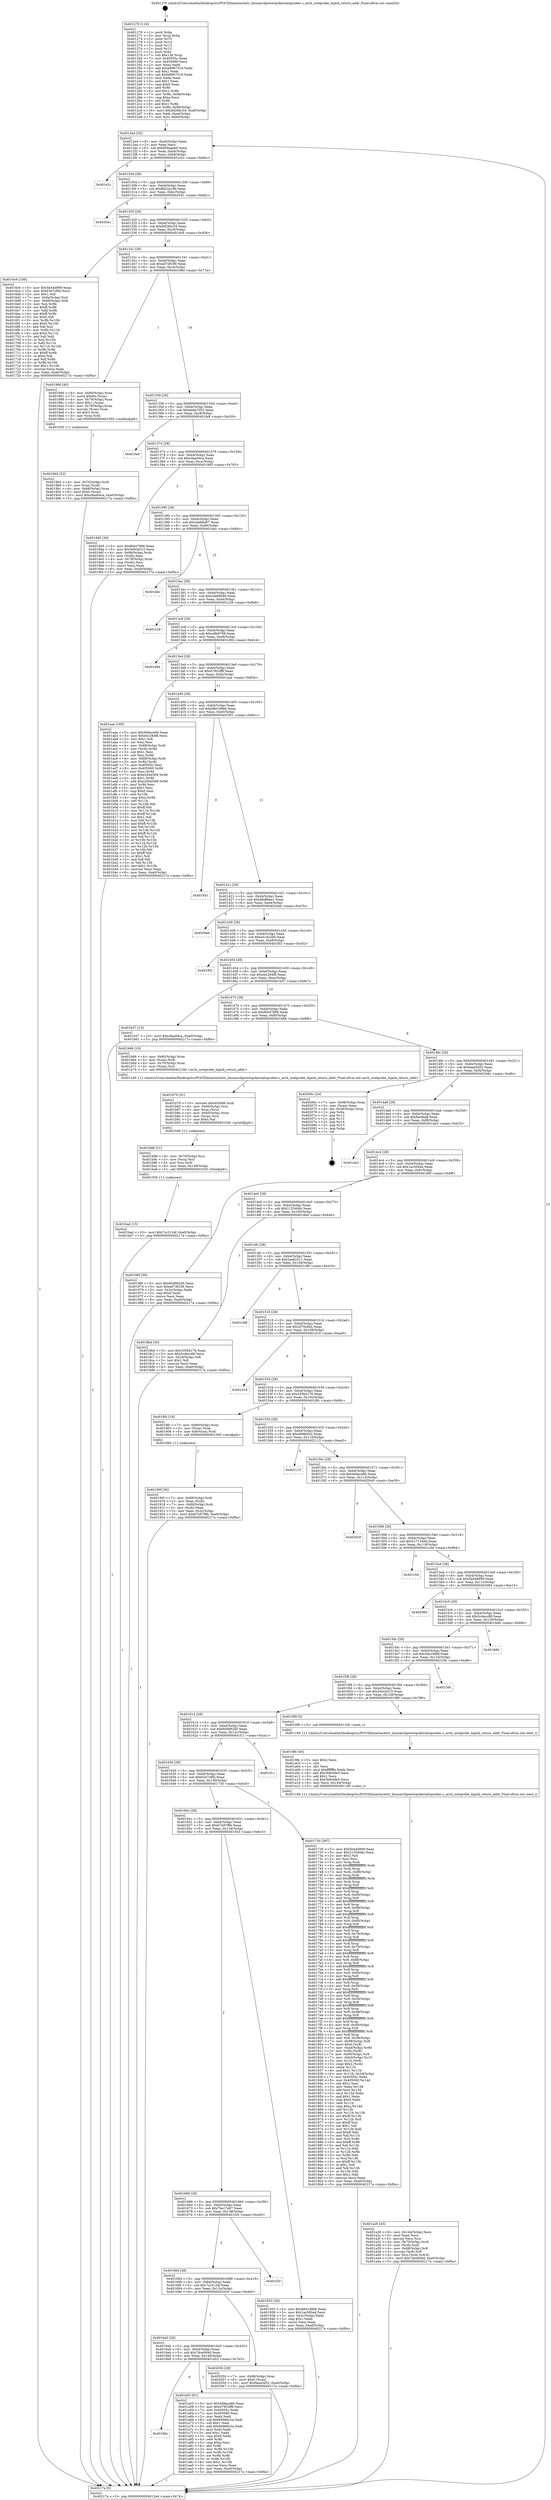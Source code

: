 digraph "0x401270" {
  label = "0x401270 (/mnt/c/Users/mathe/Desktop/tcc/POCII/binaries/extr_linuxarchpowerpckerneluprobes.c_arch_uretprobe_hijack_return_addr_Final-ollvm.out::main(0))"
  labelloc = "t"
  node[shape=record]

  Entry [label="",width=0.3,height=0.3,shape=circle,fillcolor=black,style=filled]
  "0x4012e4" [label="{
     0x4012e4 [32]\l
     | [instrs]\l
     &nbsp;&nbsp;0x4012e4 \<+6\>: mov -0xa0(%rbp),%eax\l
     &nbsp;&nbsp;0x4012ea \<+2\>: mov %eax,%ecx\l
     &nbsp;&nbsp;0x4012ec \<+6\>: sub $0x859aaeb0,%ecx\l
     &nbsp;&nbsp;0x4012f2 \<+6\>: mov %eax,-0xb4(%rbp)\l
     &nbsp;&nbsp;0x4012f8 \<+6\>: mov %ecx,-0xb8(%rbp)\l
     &nbsp;&nbsp;0x4012fe \<+6\>: je 0000000000401e2c \<main+0xbbc\>\l
  }"]
  "0x401e2c" [label="{
     0x401e2c\l
  }", style=dashed]
  "0x401304" [label="{
     0x401304 [28]\l
     | [instrs]\l
     &nbsp;&nbsp;0x401304 \<+5\>: jmp 0000000000401309 \<main+0x99\>\l
     &nbsp;&nbsp;0x401309 \<+6\>: mov -0xb4(%rbp),%eax\l
     &nbsp;&nbsp;0x40130f \<+5\>: sub $0x8622a18b,%eax\l
     &nbsp;&nbsp;0x401314 \<+6\>: mov %eax,-0xbc(%rbp)\l
     &nbsp;&nbsp;0x40131a \<+6\>: je 0000000000402041 \<main+0xdd1\>\l
  }"]
  Exit [label="",width=0.3,height=0.3,shape=circle,fillcolor=black,style=filled,peripheries=2]
  "0x402041" [label="{
     0x402041\l
  }", style=dashed]
  "0x401320" [label="{
     0x401320 [28]\l
     | [instrs]\l
     &nbsp;&nbsp;0x401320 \<+5\>: jmp 0000000000401325 \<main+0xb5\>\l
     &nbsp;&nbsp;0x401325 \<+6\>: mov -0xb4(%rbp),%eax\l
     &nbsp;&nbsp;0x40132b \<+5\>: sub $0x8d26bc34,%eax\l
     &nbsp;&nbsp;0x401330 \<+6\>: mov %eax,-0xc0(%rbp)\l
     &nbsp;&nbsp;0x401336 \<+6\>: je 00000000004016c6 \<main+0x456\>\l
  }"]
  "0x401bad" [label="{
     0x401bad [15]\l
     | [instrs]\l
     &nbsp;&nbsp;0x401bad \<+10\>: movl $0x7cc312ef,-0xa0(%rbp)\l
     &nbsp;&nbsp;0x401bb7 \<+5\>: jmp 000000000040217a \<main+0xf0a\>\l
  }"]
  "0x4016c6" [label="{
     0x4016c6 [106]\l
     | [instrs]\l
     &nbsp;&nbsp;0x4016c6 \<+5\>: mov $0x5b44d999,%eax\l
     &nbsp;&nbsp;0x4016cb \<+5\>: mov $0x63e7cf0b,%ecx\l
     &nbsp;&nbsp;0x4016d0 \<+2\>: mov $0x1,%dl\l
     &nbsp;&nbsp;0x4016d2 \<+7\>: mov -0x9a(%rbp),%sil\l
     &nbsp;&nbsp;0x4016d9 \<+7\>: mov -0x99(%rbp),%dil\l
     &nbsp;&nbsp;0x4016e0 \<+3\>: mov %sil,%r8b\l
     &nbsp;&nbsp;0x4016e3 \<+4\>: xor $0xff,%r8b\l
     &nbsp;&nbsp;0x4016e7 \<+3\>: mov %dil,%r9b\l
     &nbsp;&nbsp;0x4016ea \<+4\>: xor $0xff,%r9b\l
     &nbsp;&nbsp;0x4016ee \<+3\>: xor $0x0,%dl\l
     &nbsp;&nbsp;0x4016f1 \<+3\>: mov %r8b,%r10b\l
     &nbsp;&nbsp;0x4016f4 \<+4\>: and $0x0,%r10b\l
     &nbsp;&nbsp;0x4016f8 \<+3\>: and %dl,%sil\l
     &nbsp;&nbsp;0x4016fb \<+3\>: mov %r9b,%r11b\l
     &nbsp;&nbsp;0x4016fe \<+4\>: and $0x0,%r11b\l
     &nbsp;&nbsp;0x401702 \<+3\>: and %dl,%dil\l
     &nbsp;&nbsp;0x401705 \<+3\>: or %sil,%r10b\l
     &nbsp;&nbsp;0x401708 \<+3\>: or %dil,%r11b\l
     &nbsp;&nbsp;0x40170b \<+3\>: xor %r11b,%r10b\l
     &nbsp;&nbsp;0x40170e \<+3\>: or %r9b,%r8b\l
     &nbsp;&nbsp;0x401711 \<+4\>: xor $0xff,%r8b\l
     &nbsp;&nbsp;0x401715 \<+3\>: or $0x0,%dl\l
     &nbsp;&nbsp;0x401718 \<+3\>: and %dl,%r8b\l
     &nbsp;&nbsp;0x40171b \<+3\>: or %r8b,%r10b\l
     &nbsp;&nbsp;0x40171e \<+4\>: test $0x1,%r10b\l
     &nbsp;&nbsp;0x401722 \<+3\>: cmovne %ecx,%eax\l
     &nbsp;&nbsp;0x401725 \<+6\>: mov %eax,-0xa0(%rbp)\l
     &nbsp;&nbsp;0x40172b \<+5\>: jmp 000000000040217a \<main+0xf0a\>\l
  }"]
  "0x40133c" [label="{
     0x40133c [28]\l
     | [instrs]\l
     &nbsp;&nbsp;0x40133c \<+5\>: jmp 0000000000401341 \<main+0xd1\>\l
     &nbsp;&nbsp;0x401341 \<+6\>: mov -0xb4(%rbp),%eax\l
     &nbsp;&nbsp;0x401347 \<+5\>: sub $0xa07df199,%eax\l
     &nbsp;&nbsp;0x40134c \<+6\>: mov %eax,-0xc4(%rbp)\l
     &nbsp;&nbsp;0x401352 \<+6\>: je 000000000040198d \<main+0x71d\>\l
  }"]
  "0x40217a" [label="{
     0x40217a [5]\l
     | [instrs]\l
     &nbsp;&nbsp;0x40217a \<+5\>: jmp 00000000004012e4 \<main+0x74\>\l
  }"]
  "0x401270" [label="{
     0x401270 [116]\l
     | [instrs]\l
     &nbsp;&nbsp;0x401270 \<+1\>: push %rbp\l
     &nbsp;&nbsp;0x401271 \<+3\>: mov %rsp,%rbp\l
     &nbsp;&nbsp;0x401274 \<+2\>: push %r15\l
     &nbsp;&nbsp;0x401276 \<+2\>: push %r14\l
     &nbsp;&nbsp;0x401278 \<+2\>: push %r13\l
     &nbsp;&nbsp;0x40127a \<+2\>: push %r12\l
     &nbsp;&nbsp;0x40127c \<+1\>: push %rbx\l
     &nbsp;&nbsp;0x40127d \<+7\>: sub $0x138,%rsp\l
     &nbsp;&nbsp;0x401284 \<+7\>: mov 0x40505c,%eax\l
     &nbsp;&nbsp;0x40128b \<+7\>: mov 0x405060,%ecx\l
     &nbsp;&nbsp;0x401292 \<+2\>: mov %eax,%edx\l
     &nbsp;&nbsp;0x401294 \<+6\>: add $0xb8967319,%edx\l
     &nbsp;&nbsp;0x40129a \<+3\>: sub $0x1,%edx\l
     &nbsp;&nbsp;0x40129d \<+6\>: sub $0xb8967319,%edx\l
     &nbsp;&nbsp;0x4012a3 \<+3\>: imul %edx,%eax\l
     &nbsp;&nbsp;0x4012a6 \<+3\>: and $0x1,%eax\l
     &nbsp;&nbsp;0x4012a9 \<+3\>: cmp $0x0,%eax\l
     &nbsp;&nbsp;0x4012ac \<+4\>: sete %r8b\l
     &nbsp;&nbsp;0x4012b0 \<+4\>: and $0x1,%r8b\l
     &nbsp;&nbsp;0x4012b4 \<+7\>: mov %r8b,-0x9a(%rbp)\l
     &nbsp;&nbsp;0x4012bb \<+3\>: cmp $0xa,%ecx\l
     &nbsp;&nbsp;0x4012be \<+4\>: setl %r8b\l
     &nbsp;&nbsp;0x4012c2 \<+4\>: and $0x1,%r8b\l
     &nbsp;&nbsp;0x4012c6 \<+7\>: mov %r8b,-0x99(%rbp)\l
     &nbsp;&nbsp;0x4012cd \<+10\>: movl $0x8d26bc34,-0xa0(%rbp)\l
     &nbsp;&nbsp;0x4012d7 \<+6\>: mov %edi,-0xa4(%rbp)\l
     &nbsp;&nbsp;0x4012dd \<+7\>: mov %rsi,-0xb0(%rbp)\l
  }"]
  "0x401b98" [label="{
     0x401b98 [21]\l
     | [instrs]\l
     &nbsp;&nbsp;0x401b98 \<+4\>: mov -0x70(%rbp),%rsi\l
     &nbsp;&nbsp;0x401b9c \<+3\>: mov (%rsi),%rsi\l
     &nbsp;&nbsp;0x401b9f \<+3\>: mov %rsi,%rdi\l
     &nbsp;&nbsp;0x401ba2 \<+6\>: mov %eax,-0x148(%rbp)\l
     &nbsp;&nbsp;0x401ba8 \<+5\>: call 0000000000401030 \<free@plt\>\l
     | [calls]\l
     &nbsp;&nbsp;0x401030 \{1\} (unknown)\l
  }"]
  "0x40198d" [label="{
     0x40198d [40]\l
     | [instrs]\l
     &nbsp;&nbsp;0x40198d \<+4\>: mov -0x80(%rbp),%rax\l
     &nbsp;&nbsp;0x401991 \<+7\>: movq $0x64,(%rax)\l
     &nbsp;&nbsp;0x401998 \<+4\>: mov -0x78(%rbp),%rax\l
     &nbsp;&nbsp;0x40199c \<+6\>: movl $0x1,(%rax)\l
     &nbsp;&nbsp;0x4019a2 \<+4\>: mov -0x78(%rbp),%rax\l
     &nbsp;&nbsp;0x4019a6 \<+3\>: movslq (%rax),%rax\l
     &nbsp;&nbsp;0x4019a9 \<+4\>: shl $0x3,%rax\l
     &nbsp;&nbsp;0x4019ad \<+3\>: mov %rax,%rdi\l
     &nbsp;&nbsp;0x4019b0 \<+5\>: call 0000000000401050 \<malloc@plt\>\l
     | [calls]\l
     &nbsp;&nbsp;0x401050 \{1\} (unknown)\l
  }"]
  "0x401358" [label="{
     0x401358 [28]\l
     | [instrs]\l
     &nbsp;&nbsp;0x401358 \<+5\>: jmp 000000000040135d \<main+0xed\>\l
     &nbsp;&nbsp;0x40135d \<+6\>: mov -0xb4(%rbp),%eax\l
     &nbsp;&nbsp;0x401363 \<+5\>: sub $0xbbbb7052,%eax\l
     &nbsp;&nbsp;0x401368 \<+6\>: mov %eax,-0xc8(%rbp)\l
     &nbsp;&nbsp;0x40136e \<+6\>: je 0000000000401fa9 \<main+0xd39\>\l
  }"]
  "0x401b79" [label="{
     0x401b79 [31]\l
     | [instrs]\l
     &nbsp;&nbsp;0x401b79 \<+10\>: movabs $0x4030d6,%rdi\l
     &nbsp;&nbsp;0x401b83 \<+4\>: mov -0x60(%rbp),%rsi\l
     &nbsp;&nbsp;0x401b87 \<+3\>: mov %rax,(%rsi)\l
     &nbsp;&nbsp;0x401b8a \<+4\>: mov -0x60(%rbp),%rax\l
     &nbsp;&nbsp;0x401b8e \<+3\>: mov (%rax),%rsi\l
     &nbsp;&nbsp;0x401b91 \<+2\>: mov $0x0,%al\l
     &nbsp;&nbsp;0x401b93 \<+5\>: call 0000000000401040 \<printf@plt\>\l
     | [calls]\l
     &nbsp;&nbsp;0x401040 \{1\} (unknown)\l
  }"]
  "0x401fa9" [label="{
     0x401fa9\l
  }", style=dashed]
  "0x401374" [label="{
     0x401374 [28]\l
     | [instrs]\l
     &nbsp;&nbsp;0x401374 \<+5\>: jmp 0000000000401379 \<main+0x109\>\l
     &nbsp;&nbsp;0x401379 \<+6\>: mov -0xb4(%rbp),%eax\l
     &nbsp;&nbsp;0x40137f \<+5\>: sub $0xc8aa04ca,%eax\l
     &nbsp;&nbsp;0x401384 \<+6\>: mov %eax,-0xcc(%rbp)\l
     &nbsp;&nbsp;0x40138a \<+6\>: je 00000000004019d5 \<main+0x765\>\l
  }"]
  "0x4016bc" [label="{
     0x4016bc\l
  }", style=dashed]
  "0x4019d5" [label="{
     0x4019d5 [36]\l
     | [instrs]\l
     &nbsp;&nbsp;0x4019d5 \<+5\>: mov $0xf6447896,%eax\l
     &nbsp;&nbsp;0x4019da \<+5\>: mov $0x5e0cb315,%ecx\l
     &nbsp;&nbsp;0x4019df \<+4\>: mov -0x68(%rbp),%rdx\l
     &nbsp;&nbsp;0x4019e3 \<+2\>: mov (%rdx),%esi\l
     &nbsp;&nbsp;0x4019e5 \<+4\>: mov -0x78(%rbp),%rdx\l
     &nbsp;&nbsp;0x4019e9 \<+2\>: cmp (%rdx),%esi\l
     &nbsp;&nbsp;0x4019eb \<+3\>: cmovl %ecx,%eax\l
     &nbsp;&nbsp;0x4019ee \<+6\>: mov %eax,-0xa0(%rbp)\l
     &nbsp;&nbsp;0x4019f4 \<+5\>: jmp 000000000040217a \<main+0xf0a\>\l
  }"]
  "0x401390" [label="{
     0x401390 [28]\l
     | [instrs]\l
     &nbsp;&nbsp;0x401390 \<+5\>: jmp 0000000000401395 \<main+0x125\>\l
     &nbsp;&nbsp;0x401395 \<+6\>: mov -0xb4(%rbp),%eax\l
     &nbsp;&nbsp;0x40139b \<+5\>: sub $0xcbeb8a97,%eax\l
     &nbsp;&nbsp;0x4013a0 \<+6\>: mov %eax,-0xd0(%rbp)\l
     &nbsp;&nbsp;0x4013a6 \<+6\>: je 0000000000401bbc \<main+0x94c\>\l
  }"]
  "0x401a53" [label="{
     0x401a53 [91]\l
     | [instrs]\l
     &nbsp;&nbsp;0x401a53 \<+5\>: mov $0x49dace6b,%eax\l
     &nbsp;&nbsp;0x401a58 \<+5\>: mov $0xd7902ff8,%ecx\l
     &nbsp;&nbsp;0x401a5d \<+7\>: mov 0x40505c,%edx\l
     &nbsp;&nbsp;0x401a64 \<+7\>: mov 0x405060,%esi\l
     &nbsp;&nbsp;0x401a6b \<+2\>: mov %edx,%edi\l
     &nbsp;&nbsp;0x401a6d \<+6\>: sub $0x84966c2a,%edi\l
     &nbsp;&nbsp;0x401a73 \<+3\>: sub $0x1,%edi\l
     &nbsp;&nbsp;0x401a76 \<+6\>: add $0x84966c2a,%edi\l
     &nbsp;&nbsp;0x401a7c \<+3\>: imul %edi,%edx\l
     &nbsp;&nbsp;0x401a7f \<+3\>: and $0x1,%edx\l
     &nbsp;&nbsp;0x401a82 \<+3\>: cmp $0x0,%edx\l
     &nbsp;&nbsp;0x401a85 \<+4\>: sete %r8b\l
     &nbsp;&nbsp;0x401a89 \<+3\>: cmp $0xa,%esi\l
     &nbsp;&nbsp;0x401a8c \<+4\>: setl %r9b\l
     &nbsp;&nbsp;0x401a90 \<+3\>: mov %r8b,%r10b\l
     &nbsp;&nbsp;0x401a93 \<+3\>: and %r9b,%r10b\l
     &nbsp;&nbsp;0x401a96 \<+3\>: xor %r9b,%r8b\l
     &nbsp;&nbsp;0x401a99 \<+3\>: or %r8b,%r10b\l
     &nbsp;&nbsp;0x401a9c \<+4\>: test $0x1,%r10b\l
     &nbsp;&nbsp;0x401aa0 \<+3\>: cmovne %ecx,%eax\l
     &nbsp;&nbsp;0x401aa3 \<+6\>: mov %eax,-0xa0(%rbp)\l
     &nbsp;&nbsp;0x401aa9 \<+5\>: jmp 000000000040217a \<main+0xf0a\>\l
  }"]
  "0x401bbc" [label="{
     0x401bbc\l
  }", style=dashed]
  "0x4013ac" [label="{
     0x4013ac [28]\l
     | [instrs]\l
     &nbsp;&nbsp;0x4013ac \<+5\>: jmp 00000000004013b1 \<main+0x141\>\l
     &nbsp;&nbsp;0x4013b1 \<+6\>: mov -0xb4(%rbp),%eax\l
     &nbsp;&nbsp;0x4013b7 \<+5\>: sub $0xcda99046,%eax\l
     &nbsp;&nbsp;0x4013bc \<+6\>: mov %eax,-0xd4(%rbp)\l
     &nbsp;&nbsp;0x4013c2 \<+6\>: je 0000000000401c28 \<main+0x9b8\>\l
  }"]
  "0x4016a0" [label="{
     0x4016a0 [28]\l
     | [instrs]\l
     &nbsp;&nbsp;0x4016a0 \<+5\>: jmp 00000000004016a5 \<main+0x435\>\l
     &nbsp;&nbsp;0x4016a5 \<+6\>: mov -0xb4(%rbp),%eax\l
     &nbsp;&nbsp;0x4016ab \<+5\>: sub $0x7dce094d,%eax\l
     &nbsp;&nbsp;0x4016b0 \<+6\>: mov %eax,-0x140(%rbp)\l
     &nbsp;&nbsp;0x4016b6 \<+6\>: je 0000000000401a53 \<main+0x7e3\>\l
  }"]
  "0x401c28" [label="{
     0x401c28\l
  }", style=dashed]
  "0x4013c8" [label="{
     0x4013c8 [28]\l
     | [instrs]\l
     &nbsp;&nbsp;0x4013c8 \<+5\>: jmp 00000000004013cd \<main+0x15d\>\l
     &nbsp;&nbsp;0x4013cd \<+6\>: mov -0xb4(%rbp),%eax\l
     &nbsp;&nbsp;0x4013d3 \<+5\>: sub $0xcdfe9798,%eax\l
     &nbsp;&nbsp;0x4013d8 \<+6\>: mov %eax,-0xd8(%rbp)\l
     &nbsp;&nbsp;0x4013de \<+6\>: je 0000000000401d94 \<main+0xb24\>\l
  }"]
  "0x402050" [label="{
     0x402050 [28]\l
     | [instrs]\l
     &nbsp;&nbsp;0x402050 \<+7\>: mov -0x98(%rbp),%rax\l
     &nbsp;&nbsp;0x402057 \<+6\>: movl $0x0,(%rax)\l
     &nbsp;&nbsp;0x40205d \<+10\>: movl $0xfaaa5d52,-0xa0(%rbp)\l
     &nbsp;&nbsp;0x402067 \<+5\>: jmp 000000000040217a \<main+0xf0a\>\l
  }"]
  "0x401d94" [label="{
     0x401d94\l
  }", style=dashed]
  "0x4013e4" [label="{
     0x4013e4 [28]\l
     | [instrs]\l
     &nbsp;&nbsp;0x4013e4 \<+5\>: jmp 00000000004013e9 \<main+0x179\>\l
     &nbsp;&nbsp;0x4013e9 \<+6\>: mov -0xb4(%rbp),%eax\l
     &nbsp;&nbsp;0x4013ef \<+5\>: sub $0xd7902ff8,%eax\l
     &nbsp;&nbsp;0x4013f4 \<+6\>: mov %eax,-0xdc(%rbp)\l
     &nbsp;&nbsp;0x4013fa \<+6\>: je 0000000000401aae \<main+0x83e\>\l
  }"]
  "0x401684" [label="{
     0x401684 [28]\l
     | [instrs]\l
     &nbsp;&nbsp;0x401684 \<+5\>: jmp 0000000000401689 \<main+0x419\>\l
     &nbsp;&nbsp;0x401689 \<+6\>: mov -0xb4(%rbp),%eax\l
     &nbsp;&nbsp;0x40168f \<+5\>: sub $0x7cc312ef,%eax\l
     &nbsp;&nbsp;0x401694 \<+6\>: mov %eax,-0x13c(%rbp)\l
     &nbsp;&nbsp;0x40169a \<+6\>: je 0000000000402050 \<main+0xde0\>\l
  }"]
  "0x401aae" [label="{
     0x401aae [169]\l
     | [instrs]\l
     &nbsp;&nbsp;0x401aae \<+5\>: mov $0x49dace6b,%eax\l
     &nbsp;&nbsp;0x401ab3 \<+5\>: mov $0xebc284f8,%ecx\l
     &nbsp;&nbsp;0x401ab8 \<+2\>: mov $0x1,%dl\l
     &nbsp;&nbsp;0x401aba \<+2\>: xor %esi,%esi\l
     &nbsp;&nbsp;0x401abc \<+4\>: mov -0x68(%rbp),%rdi\l
     &nbsp;&nbsp;0x401ac0 \<+3\>: mov (%rdi),%r8d\l
     &nbsp;&nbsp;0x401ac3 \<+3\>: sub $0x1,%esi\l
     &nbsp;&nbsp;0x401ac6 \<+3\>: sub %esi,%r8d\l
     &nbsp;&nbsp;0x401ac9 \<+4\>: mov -0x68(%rbp),%rdi\l
     &nbsp;&nbsp;0x401acd \<+3\>: mov %r8d,(%rdi)\l
     &nbsp;&nbsp;0x401ad0 \<+7\>: mov 0x40505c,%esi\l
     &nbsp;&nbsp;0x401ad7 \<+8\>: mov 0x405060,%r8d\l
     &nbsp;&nbsp;0x401adf \<+3\>: mov %esi,%r9d\l
     &nbsp;&nbsp;0x401ae2 \<+7\>: sub $0xe264d369,%r9d\l
     &nbsp;&nbsp;0x401ae9 \<+4\>: sub $0x1,%r9d\l
     &nbsp;&nbsp;0x401aed \<+7\>: add $0xe264d369,%r9d\l
     &nbsp;&nbsp;0x401af4 \<+4\>: imul %r9d,%esi\l
     &nbsp;&nbsp;0x401af8 \<+3\>: and $0x1,%esi\l
     &nbsp;&nbsp;0x401afb \<+3\>: cmp $0x0,%esi\l
     &nbsp;&nbsp;0x401afe \<+4\>: sete %r10b\l
     &nbsp;&nbsp;0x401b02 \<+4\>: cmp $0xa,%r8d\l
     &nbsp;&nbsp;0x401b06 \<+4\>: setl %r11b\l
     &nbsp;&nbsp;0x401b0a \<+3\>: mov %r10b,%bl\l
     &nbsp;&nbsp;0x401b0d \<+3\>: xor $0xff,%bl\l
     &nbsp;&nbsp;0x401b10 \<+3\>: mov %r11b,%r14b\l
     &nbsp;&nbsp;0x401b13 \<+4\>: xor $0xff,%r14b\l
     &nbsp;&nbsp;0x401b17 \<+3\>: xor $0x1,%dl\l
     &nbsp;&nbsp;0x401b1a \<+3\>: mov %bl,%r15b\l
     &nbsp;&nbsp;0x401b1d \<+4\>: and $0xff,%r15b\l
     &nbsp;&nbsp;0x401b21 \<+3\>: and %dl,%r10b\l
     &nbsp;&nbsp;0x401b24 \<+3\>: mov %r14b,%r12b\l
     &nbsp;&nbsp;0x401b27 \<+4\>: and $0xff,%r12b\l
     &nbsp;&nbsp;0x401b2b \<+3\>: and %dl,%r11b\l
     &nbsp;&nbsp;0x401b2e \<+3\>: or %r10b,%r15b\l
     &nbsp;&nbsp;0x401b31 \<+3\>: or %r11b,%r12b\l
     &nbsp;&nbsp;0x401b34 \<+3\>: xor %r12b,%r15b\l
     &nbsp;&nbsp;0x401b37 \<+3\>: or %r14b,%bl\l
     &nbsp;&nbsp;0x401b3a \<+3\>: xor $0xff,%bl\l
     &nbsp;&nbsp;0x401b3d \<+3\>: or $0x1,%dl\l
     &nbsp;&nbsp;0x401b40 \<+2\>: and %dl,%bl\l
     &nbsp;&nbsp;0x401b42 \<+3\>: or %bl,%r15b\l
     &nbsp;&nbsp;0x401b45 \<+4\>: test $0x1,%r15b\l
     &nbsp;&nbsp;0x401b49 \<+3\>: cmovne %ecx,%eax\l
     &nbsp;&nbsp;0x401b4c \<+6\>: mov %eax,-0xa0(%rbp)\l
     &nbsp;&nbsp;0x401b52 \<+5\>: jmp 000000000040217a \<main+0xf0a\>\l
  }"]
  "0x401400" [label="{
     0x401400 [28]\l
     | [instrs]\l
     &nbsp;&nbsp;0x401400 \<+5\>: jmp 0000000000401405 \<main+0x195\>\l
     &nbsp;&nbsp;0x401405 \<+6\>: mov -0xb4(%rbp),%eax\l
     &nbsp;&nbsp;0x40140b \<+5\>: sub $0xd8d1d9bb,%eax\l
     &nbsp;&nbsp;0x401410 \<+6\>: mov %eax,-0xe0(%rbp)\l
     &nbsp;&nbsp;0x401416 \<+6\>: je 0000000000401951 \<main+0x6e1\>\l
  }"]
  "0x401f20" [label="{
     0x401f20\l
  }", style=dashed]
  "0x401951" [label="{
     0x401951\l
  }", style=dashed]
  "0x40141c" [label="{
     0x40141c [28]\l
     | [instrs]\l
     &nbsp;&nbsp;0x40141c \<+5\>: jmp 0000000000401421 \<main+0x1b1\>\l
     &nbsp;&nbsp;0x401421 \<+6\>: mov -0xb4(%rbp),%eax\l
     &nbsp;&nbsp;0x401427 \<+5\>: sub $0xd9a89ea1,%eax\l
     &nbsp;&nbsp;0x40142c \<+6\>: mov %eax,-0xe4(%rbp)\l
     &nbsp;&nbsp;0x401432 \<+6\>: je 00000000004020eb \<main+0xe7b\>\l
  }"]
  "0x401a26" [label="{
     0x401a26 [45]\l
     | [instrs]\l
     &nbsp;&nbsp;0x401a26 \<+6\>: mov -0x144(%rbp),%ecx\l
     &nbsp;&nbsp;0x401a2c \<+3\>: imul %eax,%ecx\l
     &nbsp;&nbsp;0x401a2f \<+3\>: movslq %ecx,%rsi\l
     &nbsp;&nbsp;0x401a32 \<+4\>: mov -0x70(%rbp),%rdi\l
     &nbsp;&nbsp;0x401a36 \<+3\>: mov (%rdi),%rdi\l
     &nbsp;&nbsp;0x401a39 \<+4\>: mov -0x68(%rbp),%r8\l
     &nbsp;&nbsp;0x401a3d \<+3\>: movslq (%r8),%r8\l
     &nbsp;&nbsp;0x401a40 \<+4\>: mov %rsi,(%rdi,%r8,8)\l
     &nbsp;&nbsp;0x401a44 \<+10\>: movl $0x7dce094d,-0xa0(%rbp)\l
     &nbsp;&nbsp;0x401a4e \<+5\>: jmp 000000000040217a \<main+0xf0a\>\l
  }"]
  "0x4020eb" [label="{
     0x4020eb\l
  }", style=dashed]
  "0x401438" [label="{
     0x401438 [28]\l
     | [instrs]\l
     &nbsp;&nbsp;0x401438 \<+5\>: jmp 000000000040143d \<main+0x1cd\>\l
     &nbsp;&nbsp;0x40143d \<+6\>: mov -0xb4(%rbp),%eax\l
     &nbsp;&nbsp;0x401443 \<+5\>: sub $0xe31dc2b6,%eax\l
     &nbsp;&nbsp;0x401448 \<+6\>: mov %eax,-0xe8(%rbp)\l
     &nbsp;&nbsp;0x40144e \<+6\>: je 0000000000401f02 \<main+0xc92\>\l
  }"]
  "0x4019fe" [label="{
     0x4019fe [40]\l
     | [instrs]\l
     &nbsp;&nbsp;0x4019fe \<+5\>: mov $0x2,%ecx\l
     &nbsp;&nbsp;0x401a03 \<+1\>: cltd\l
     &nbsp;&nbsp;0x401a04 \<+2\>: idiv %ecx\l
     &nbsp;&nbsp;0x401a06 \<+6\>: imul $0xfffffffe,%edx,%ecx\l
     &nbsp;&nbsp;0x401a0c \<+6\>: add $0x3b9cbfe5,%ecx\l
     &nbsp;&nbsp;0x401a12 \<+3\>: add $0x1,%ecx\l
     &nbsp;&nbsp;0x401a15 \<+6\>: sub $0x3b9cbfe5,%ecx\l
     &nbsp;&nbsp;0x401a1b \<+6\>: mov %ecx,-0x144(%rbp)\l
     &nbsp;&nbsp;0x401a21 \<+5\>: call 0000000000401160 \<next_i\>\l
     | [calls]\l
     &nbsp;&nbsp;0x401160 \{1\} (/mnt/c/Users/mathe/Desktop/tcc/POCII/binaries/extr_linuxarchpowerpckerneluprobes.c_arch_uretprobe_hijack_return_addr_Final-ollvm.out::next_i)\l
  }"]
  "0x401f02" [label="{
     0x401f02\l
  }", style=dashed]
  "0x401454" [label="{
     0x401454 [28]\l
     | [instrs]\l
     &nbsp;&nbsp;0x401454 \<+5\>: jmp 0000000000401459 \<main+0x1e9\>\l
     &nbsp;&nbsp;0x401459 \<+6\>: mov -0xb4(%rbp),%eax\l
     &nbsp;&nbsp;0x40145f \<+5\>: sub $0xebc284f8,%eax\l
     &nbsp;&nbsp;0x401464 \<+6\>: mov %eax,-0xec(%rbp)\l
     &nbsp;&nbsp;0x40146a \<+6\>: je 0000000000401b57 \<main+0x8e7\>\l
  }"]
  "0x4019b5" [label="{
     0x4019b5 [32]\l
     | [instrs]\l
     &nbsp;&nbsp;0x4019b5 \<+4\>: mov -0x70(%rbp),%rdi\l
     &nbsp;&nbsp;0x4019b9 \<+3\>: mov %rax,(%rdi)\l
     &nbsp;&nbsp;0x4019bc \<+4\>: mov -0x68(%rbp),%rax\l
     &nbsp;&nbsp;0x4019c0 \<+6\>: movl $0x0,(%rax)\l
     &nbsp;&nbsp;0x4019c6 \<+10\>: movl $0xc8aa04ca,-0xa0(%rbp)\l
     &nbsp;&nbsp;0x4019d0 \<+5\>: jmp 000000000040217a \<main+0xf0a\>\l
  }"]
  "0x401b57" [label="{
     0x401b57 [15]\l
     | [instrs]\l
     &nbsp;&nbsp;0x401b57 \<+10\>: movl $0xc8aa04ca,-0xa0(%rbp)\l
     &nbsp;&nbsp;0x401b61 \<+5\>: jmp 000000000040217a \<main+0xf0a\>\l
  }"]
  "0x401470" [label="{
     0x401470 [28]\l
     | [instrs]\l
     &nbsp;&nbsp;0x401470 \<+5\>: jmp 0000000000401475 \<main+0x205\>\l
     &nbsp;&nbsp;0x401475 \<+6\>: mov -0xb4(%rbp),%eax\l
     &nbsp;&nbsp;0x40147b \<+5\>: sub $0xf6447896,%eax\l
     &nbsp;&nbsp;0x401480 \<+6\>: mov %eax,-0xf0(%rbp)\l
     &nbsp;&nbsp;0x401486 \<+6\>: je 0000000000401b66 \<main+0x8f6\>\l
  }"]
  "0x401668" [label="{
     0x401668 [28]\l
     | [instrs]\l
     &nbsp;&nbsp;0x401668 \<+5\>: jmp 000000000040166d \<main+0x3fd\>\l
     &nbsp;&nbsp;0x40166d \<+6\>: mov -0xb4(%rbp),%eax\l
     &nbsp;&nbsp;0x401673 \<+5\>: sub $0x7ba17e67,%eax\l
     &nbsp;&nbsp;0x401678 \<+6\>: mov %eax,-0x138(%rbp)\l
     &nbsp;&nbsp;0x40167e \<+6\>: je 0000000000401f20 \<main+0xcb0\>\l
  }"]
  "0x401b66" [label="{
     0x401b66 [19]\l
     | [instrs]\l
     &nbsp;&nbsp;0x401b66 \<+4\>: mov -0x80(%rbp),%rax\l
     &nbsp;&nbsp;0x401b6a \<+3\>: mov (%rax),%rdi\l
     &nbsp;&nbsp;0x401b6d \<+4\>: mov -0x70(%rbp),%rax\l
     &nbsp;&nbsp;0x401b71 \<+3\>: mov (%rax),%rsi\l
     &nbsp;&nbsp;0x401b74 \<+5\>: call 0000000000401240 \<arch_uretprobe_hijack_return_addr\>\l
     | [calls]\l
     &nbsp;&nbsp;0x401240 \{1\} (/mnt/c/Users/mathe/Desktop/tcc/POCII/binaries/extr_linuxarchpowerpckerneluprobes.c_arch_uretprobe_hijack_return_addr_Final-ollvm.out::arch_uretprobe_hijack_return_addr)\l
  }"]
  "0x40148c" [label="{
     0x40148c [28]\l
     | [instrs]\l
     &nbsp;&nbsp;0x40148c \<+5\>: jmp 0000000000401491 \<main+0x221\>\l
     &nbsp;&nbsp;0x401491 \<+6\>: mov -0xb4(%rbp),%eax\l
     &nbsp;&nbsp;0x401497 \<+5\>: sub $0xfaaa5d52,%eax\l
     &nbsp;&nbsp;0x40149c \<+6\>: mov %eax,-0xf4(%rbp)\l
     &nbsp;&nbsp;0x4014a2 \<+6\>: je 000000000040206c \<main+0xdfc\>\l
  }"]
  "0x401933" [label="{
     0x401933 [30]\l
     | [instrs]\l
     &nbsp;&nbsp;0x401933 \<+5\>: mov $0xd8d1d9bb,%eax\l
     &nbsp;&nbsp;0x401938 \<+5\>: mov $0x1ac500a4,%ecx\l
     &nbsp;&nbsp;0x40193d \<+3\>: mov -0x2c(%rbp),%edx\l
     &nbsp;&nbsp;0x401940 \<+3\>: cmp $0x1,%edx\l
     &nbsp;&nbsp;0x401943 \<+3\>: cmovl %ecx,%eax\l
     &nbsp;&nbsp;0x401946 \<+6\>: mov %eax,-0xa0(%rbp)\l
     &nbsp;&nbsp;0x40194c \<+5\>: jmp 000000000040217a \<main+0xf0a\>\l
  }"]
  "0x40206c" [label="{
     0x40206c [24]\l
     | [instrs]\l
     &nbsp;&nbsp;0x40206c \<+7\>: mov -0x98(%rbp),%rax\l
     &nbsp;&nbsp;0x402073 \<+2\>: mov (%rax),%eax\l
     &nbsp;&nbsp;0x402075 \<+4\>: lea -0x28(%rbp),%rsp\l
     &nbsp;&nbsp;0x402079 \<+1\>: pop %rbx\l
     &nbsp;&nbsp;0x40207a \<+2\>: pop %r12\l
     &nbsp;&nbsp;0x40207c \<+2\>: pop %r13\l
     &nbsp;&nbsp;0x40207e \<+2\>: pop %r14\l
     &nbsp;&nbsp;0x402080 \<+2\>: pop %r15\l
     &nbsp;&nbsp;0x402082 \<+1\>: pop %rbp\l
     &nbsp;&nbsp;0x402083 \<+1\>: ret\l
  }"]
  "0x4014a8" [label="{
     0x4014a8 [28]\l
     | [instrs]\l
     &nbsp;&nbsp;0x4014a8 \<+5\>: jmp 00000000004014ad \<main+0x23d\>\l
     &nbsp;&nbsp;0x4014ad \<+6\>: mov -0xb4(%rbp),%eax\l
     &nbsp;&nbsp;0x4014b3 \<+5\>: sub $0xfea94a8,%eax\l
     &nbsp;&nbsp;0x4014b8 \<+6\>: mov %eax,-0xf8(%rbp)\l
     &nbsp;&nbsp;0x4014be \<+6\>: je 0000000000401da3 \<main+0xb33\>\l
  }"]
  "0x40190f" [label="{
     0x40190f [36]\l
     | [instrs]\l
     &nbsp;&nbsp;0x40190f \<+7\>: mov -0x88(%rbp),%rdi\l
     &nbsp;&nbsp;0x401916 \<+2\>: mov %eax,(%rdi)\l
     &nbsp;&nbsp;0x401918 \<+7\>: mov -0x88(%rbp),%rdi\l
     &nbsp;&nbsp;0x40191f \<+2\>: mov (%rdi),%eax\l
     &nbsp;&nbsp;0x401921 \<+3\>: mov %eax,-0x2c(%rbp)\l
     &nbsp;&nbsp;0x401924 \<+10\>: movl $0x67e97f9b,-0xa0(%rbp)\l
     &nbsp;&nbsp;0x40192e \<+5\>: jmp 000000000040217a \<main+0xf0a\>\l
  }"]
  "0x401da3" [label="{
     0x401da3\l
  }", style=dashed]
  "0x4014c4" [label="{
     0x4014c4 [28]\l
     | [instrs]\l
     &nbsp;&nbsp;0x4014c4 \<+5\>: jmp 00000000004014c9 \<main+0x259\>\l
     &nbsp;&nbsp;0x4014c9 \<+6\>: mov -0xb4(%rbp),%eax\l
     &nbsp;&nbsp;0x4014cf \<+5\>: sub $0x1ac500a4,%eax\l
     &nbsp;&nbsp;0x4014d4 \<+6\>: mov %eax,-0xfc(%rbp)\l
     &nbsp;&nbsp;0x4014da \<+6\>: je 000000000040196f \<main+0x6ff\>\l
  }"]
  "0x40164c" [label="{
     0x40164c [28]\l
     | [instrs]\l
     &nbsp;&nbsp;0x40164c \<+5\>: jmp 0000000000401651 \<main+0x3e1\>\l
     &nbsp;&nbsp;0x401651 \<+6\>: mov -0xb4(%rbp),%eax\l
     &nbsp;&nbsp;0x401657 \<+5\>: sub $0x67e97f9b,%eax\l
     &nbsp;&nbsp;0x40165c \<+6\>: mov %eax,-0x134(%rbp)\l
     &nbsp;&nbsp;0x401662 \<+6\>: je 0000000000401933 \<main+0x6c3\>\l
  }"]
  "0x40196f" [label="{
     0x40196f [30]\l
     | [instrs]\l
     &nbsp;&nbsp;0x40196f \<+5\>: mov $0x60d982d5,%eax\l
     &nbsp;&nbsp;0x401974 \<+5\>: mov $0xa07df199,%ecx\l
     &nbsp;&nbsp;0x401979 \<+3\>: mov -0x2c(%rbp),%edx\l
     &nbsp;&nbsp;0x40197c \<+3\>: cmp $0x0,%edx\l
     &nbsp;&nbsp;0x40197f \<+3\>: cmove %ecx,%eax\l
     &nbsp;&nbsp;0x401982 \<+6\>: mov %eax,-0xa0(%rbp)\l
     &nbsp;&nbsp;0x401988 \<+5\>: jmp 000000000040217a \<main+0xf0a\>\l
  }"]
  "0x4014e0" [label="{
     0x4014e0 [28]\l
     | [instrs]\l
     &nbsp;&nbsp;0x4014e0 \<+5\>: jmp 00000000004014e5 \<main+0x275\>\l
     &nbsp;&nbsp;0x4014e5 \<+6\>: mov -0xb4(%rbp),%eax\l
     &nbsp;&nbsp;0x4014eb \<+5\>: sub $0x213540dc,%eax\l
     &nbsp;&nbsp;0x4014f0 \<+6\>: mov %eax,-0x100(%rbp)\l
     &nbsp;&nbsp;0x4014f6 \<+6\>: je 00000000004018bd \<main+0x64d\>\l
  }"]
  "0x401730" [label="{
     0x401730 [397]\l
     | [instrs]\l
     &nbsp;&nbsp;0x401730 \<+5\>: mov $0x5b44d999,%eax\l
     &nbsp;&nbsp;0x401735 \<+5\>: mov $0x213540dc,%ecx\l
     &nbsp;&nbsp;0x40173a \<+2\>: mov $0x1,%dl\l
     &nbsp;&nbsp;0x40173c \<+2\>: xor %esi,%esi\l
     &nbsp;&nbsp;0x40173e \<+3\>: mov %rsp,%rdi\l
     &nbsp;&nbsp;0x401741 \<+4\>: add $0xfffffffffffffff0,%rdi\l
     &nbsp;&nbsp;0x401745 \<+3\>: mov %rdi,%rsp\l
     &nbsp;&nbsp;0x401748 \<+7\>: mov %rdi,-0x98(%rbp)\l
     &nbsp;&nbsp;0x40174f \<+3\>: mov %rsp,%rdi\l
     &nbsp;&nbsp;0x401752 \<+4\>: add $0xfffffffffffffff0,%rdi\l
     &nbsp;&nbsp;0x401756 \<+3\>: mov %rdi,%rsp\l
     &nbsp;&nbsp;0x401759 \<+3\>: mov %rsp,%r8\l
     &nbsp;&nbsp;0x40175c \<+4\>: add $0xfffffffffffffff0,%r8\l
     &nbsp;&nbsp;0x401760 \<+3\>: mov %r8,%rsp\l
     &nbsp;&nbsp;0x401763 \<+7\>: mov %r8,-0x90(%rbp)\l
     &nbsp;&nbsp;0x40176a \<+3\>: mov %rsp,%r8\l
     &nbsp;&nbsp;0x40176d \<+4\>: add $0xfffffffffffffff0,%r8\l
     &nbsp;&nbsp;0x401771 \<+3\>: mov %r8,%rsp\l
     &nbsp;&nbsp;0x401774 \<+7\>: mov %r8,-0x88(%rbp)\l
     &nbsp;&nbsp;0x40177b \<+3\>: mov %rsp,%r8\l
     &nbsp;&nbsp;0x40177e \<+4\>: add $0xfffffffffffffff0,%r8\l
     &nbsp;&nbsp;0x401782 \<+3\>: mov %r8,%rsp\l
     &nbsp;&nbsp;0x401785 \<+4\>: mov %r8,-0x80(%rbp)\l
     &nbsp;&nbsp;0x401789 \<+3\>: mov %rsp,%r8\l
     &nbsp;&nbsp;0x40178c \<+4\>: add $0xfffffffffffffff0,%r8\l
     &nbsp;&nbsp;0x401790 \<+3\>: mov %r8,%rsp\l
     &nbsp;&nbsp;0x401793 \<+4\>: mov %r8,-0x78(%rbp)\l
     &nbsp;&nbsp;0x401797 \<+3\>: mov %rsp,%r8\l
     &nbsp;&nbsp;0x40179a \<+4\>: add $0xfffffffffffffff0,%r8\l
     &nbsp;&nbsp;0x40179e \<+3\>: mov %r8,%rsp\l
     &nbsp;&nbsp;0x4017a1 \<+4\>: mov %r8,-0x70(%rbp)\l
     &nbsp;&nbsp;0x4017a5 \<+3\>: mov %rsp,%r8\l
     &nbsp;&nbsp;0x4017a8 \<+4\>: add $0xfffffffffffffff0,%r8\l
     &nbsp;&nbsp;0x4017ac \<+3\>: mov %r8,%rsp\l
     &nbsp;&nbsp;0x4017af \<+4\>: mov %r8,-0x68(%rbp)\l
     &nbsp;&nbsp;0x4017b3 \<+3\>: mov %rsp,%r8\l
     &nbsp;&nbsp;0x4017b6 \<+4\>: add $0xfffffffffffffff0,%r8\l
     &nbsp;&nbsp;0x4017ba \<+3\>: mov %r8,%rsp\l
     &nbsp;&nbsp;0x4017bd \<+4\>: mov %r8,-0x60(%rbp)\l
     &nbsp;&nbsp;0x4017c1 \<+3\>: mov %rsp,%r8\l
     &nbsp;&nbsp;0x4017c4 \<+4\>: add $0xfffffffffffffff0,%r8\l
     &nbsp;&nbsp;0x4017c8 \<+3\>: mov %r8,%rsp\l
     &nbsp;&nbsp;0x4017cb \<+4\>: mov %r8,-0x58(%rbp)\l
     &nbsp;&nbsp;0x4017cf \<+3\>: mov %rsp,%r8\l
     &nbsp;&nbsp;0x4017d2 \<+4\>: add $0xfffffffffffffff0,%r8\l
     &nbsp;&nbsp;0x4017d6 \<+3\>: mov %r8,%rsp\l
     &nbsp;&nbsp;0x4017d9 \<+4\>: mov %r8,-0x50(%rbp)\l
     &nbsp;&nbsp;0x4017dd \<+3\>: mov %rsp,%r8\l
     &nbsp;&nbsp;0x4017e0 \<+4\>: add $0xfffffffffffffff0,%r8\l
     &nbsp;&nbsp;0x4017e4 \<+3\>: mov %r8,%rsp\l
     &nbsp;&nbsp;0x4017e7 \<+4\>: mov %r8,-0x48(%rbp)\l
     &nbsp;&nbsp;0x4017eb \<+3\>: mov %rsp,%r8\l
     &nbsp;&nbsp;0x4017ee \<+4\>: add $0xfffffffffffffff0,%r8\l
     &nbsp;&nbsp;0x4017f2 \<+3\>: mov %r8,%rsp\l
     &nbsp;&nbsp;0x4017f5 \<+4\>: mov %r8,-0x40(%rbp)\l
     &nbsp;&nbsp;0x4017f9 \<+3\>: mov %rsp,%r8\l
     &nbsp;&nbsp;0x4017fc \<+4\>: add $0xfffffffffffffff0,%r8\l
     &nbsp;&nbsp;0x401800 \<+3\>: mov %r8,%rsp\l
     &nbsp;&nbsp;0x401803 \<+4\>: mov %r8,-0x38(%rbp)\l
     &nbsp;&nbsp;0x401807 \<+7\>: mov -0x98(%rbp),%r8\l
     &nbsp;&nbsp;0x40180e \<+7\>: movl $0x0,(%r8)\l
     &nbsp;&nbsp;0x401815 \<+7\>: mov -0xa4(%rbp),%r9d\l
     &nbsp;&nbsp;0x40181c \<+3\>: mov %r9d,(%rdi)\l
     &nbsp;&nbsp;0x40181f \<+7\>: mov -0x90(%rbp),%r8\l
     &nbsp;&nbsp;0x401826 \<+7\>: mov -0xb0(%rbp),%r10\l
     &nbsp;&nbsp;0x40182d \<+3\>: mov %r10,(%r8)\l
     &nbsp;&nbsp;0x401830 \<+3\>: cmpl $0x2,(%rdi)\l
     &nbsp;&nbsp;0x401833 \<+4\>: setne %r11b\l
     &nbsp;&nbsp;0x401837 \<+4\>: and $0x1,%r11b\l
     &nbsp;&nbsp;0x40183b \<+4\>: mov %r11b,-0x2d(%rbp)\l
     &nbsp;&nbsp;0x40183f \<+7\>: mov 0x40505c,%ebx\l
     &nbsp;&nbsp;0x401846 \<+8\>: mov 0x405060,%r14d\l
     &nbsp;&nbsp;0x40184e \<+3\>: sub $0x1,%esi\l
     &nbsp;&nbsp;0x401851 \<+3\>: mov %ebx,%r15d\l
     &nbsp;&nbsp;0x401854 \<+3\>: add %esi,%r15d\l
     &nbsp;&nbsp;0x401857 \<+4\>: imul %r15d,%ebx\l
     &nbsp;&nbsp;0x40185b \<+3\>: and $0x1,%ebx\l
     &nbsp;&nbsp;0x40185e \<+3\>: cmp $0x0,%ebx\l
     &nbsp;&nbsp;0x401861 \<+4\>: sete %r11b\l
     &nbsp;&nbsp;0x401865 \<+4\>: cmp $0xa,%r14d\l
     &nbsp;&nbsp;0x401869 \<+4\>: setl %r12b\l
     &nbsp;&nbsp;0x40186d \<+3\>: mov %r11b,%r13b\l
     &nbsp;&nbsp;0x401870 \<+4\>: xor $0xff,%r13b\l
     &nbsp;&nbsp;0x401874 \<+3\>: mov %r12b,%sil\l
     &nbsp;&nbsp;0x401877 \<+4\>: xor $0xff,%sil\l
     &nbsp;&nbsp;0x40187b \<+3\>: xor $0x1,%dl\l
     &nbsp;&nbsp;0x40187e \<+3\>: mov %r13b,%dil\l
     &nbsp;&nbsp;0x401881 \<+4\>: and $0xff,%dil\l
     &nbsp;&nbsp;0x401885 \<+3\>: and %dl,%r11b\l
     &nbsp;&nbsp;0x401888 \<+3\>: mov %sil,%r8b\l
     &nbsp;&nbsp;0x40188b \<+4\>: and $0xff,%r8b\l
     &nbsp;&nbsp;0x40188f \<+3\>: and %dl,%r12b\l
     &nbsp;&nbsp;0x401892 \<+3\>: or %r11b,%dil\l
     &nbsp;&nbsp;0x401895 \<+3\>: or %r12b,%r8b\l
     &nbsp;&nbsp;0x401898 \<+3\>: xor %r8b,%dil\l
     &nbsp;&nbsp;0x40189b \<+3\>: or %sil,%r13b\l
     &nbsp;&nbsp;0x40189e \<+4\>: xor $0xff,%r13b\l
     &nbsp;&nbsp;0x4018a2 \<+3\>: or $0x1,%dl\l
     &nbsp;&nbsp;0x4018a5 \<+3\>: and %dl,%r13b\l
     &nbsp;&nbsp;0x4018a8 \<+3\>: or %r13b,%dil\l
     &nbsp;&nbsp;0x4018ab \<+4\>: test $0x1,%dil\l
     &nbsp;&nbsp;0x4018af \<+3\>: cmovne %ecx,%eax\l
     &nbsp;&nbsp;0x4018b2 \<+6\>: mov %eax,-0xa0(%rbp)\l
     &nbsp;&nbsp;0x4018b8 \<+5\>: jmp 000000000040217a \<main+0xf0a\>\l
  }"]
  "0x4018bd" [label="{
     0x4018bd [30]\l
     | [instrs]\l
     &nbsp;&nbsp;0x4018bd \<+5\>: mov $0x33564176,%eax\l
     &nbsp;&nbsp;0x4018c2 \<+5\>: mov $0x5cdecc88,%ecx\l
     &nbsp;&nbsp;0x4018c7 \<+3\>: mov -0x2d(%rbp),%dl\l
     &nbsp;&nbsp;0x4018ca \<+3\>: test $0x1,%dl\l
     &nbsp;&nbsp;0x4018cd \<+3\>: cmovne %ecx,%eax\l
     &nbsp;&nbsp;0x4018d0 \<+6\>: mov %eax,-0xa0(%rbp)\l
     &nbsp;&nbsp;0x4018d6 \<+5\>: jmp 000000000040217a \<main+0xf0a\>\l
  }"]
  "0x4014fc" [label="{
     0x4014fc [28]\l
     | [instrs]\l
     &nbsp;&nbsp;0x4014fc \<+5\>: jmp 0000000000401501 \<main+0x291\>\l
     &nbsp;&nbsp;0x401501 \<+6\>: mov -0xb4(%rbp),%eax\l
     &nbsp;&nbsp;0x401507 \<+5\>: sub $0x2aab2511,%eax\l
     &nbsp;&nbsp;0x40150c \<+6\>: mov %eax,-0x104(%rbp)\l
     &nbsp;&nbsp;0x401512 \<+6\>: je 0000000000401c86 \<main+0xa16\>\l
  }"]
  "0x401630" [label="{
     0x401630 [28]\l
     | [instrs]\l
     &nbsp;&nbsp;0x401630 \<+5\>: jmp 0000000000401635 \<main+0x3c5\>\l
     &nbsp;&nbsp;0x401635 \<+6\>: mov -0xb4(%rbp),%eax\l
     &nbsp;&nbsp;0x40163b \<+5\>: sub $0x63e7cf0b,%eax\l
     &nbsp;&nbsp;0x401640 \<+6\>: mov %eax,-0x130(%rbp)\l
     &nbsp;&nbsp;0x401646 \<+6\>: je 0000000000401730 \<main+0x4c0\>\l
  }"]
  "0x401c86" [label="{
     0x401c86\l
  }", style=dashed]
  "0x401518" [label="{
     0x401518 [28]\l
     | [instrs]\l
     &nbsp;&nbsp;0x401518 \<+5\>: jmp 000000000040151d \<main+0x2ad\>\l
     &nbsp;&nbsp;0x40151d \<+6\>: mov -0xb4(%rbp),%eax\l
     &nbsp;&nbsp;0x401523 \<+5\>: sub $0x2f70c8d2,%eax\l
     &nbsp;&nbsp;0x401528 \<+6\>: mov %eax,-0x108(%rbp)\l
     &nbsp;&nbsp;0x40152e \<+6\>: je 0000000000401d19 \<main+0xaa9\>\l
  }"]
  "0x401f11" [label="{
     0x401f11\l
  }", style=dashed]
  "0x401d19" [label="{
     0x401d19\l
  }", style=dashed]
  "0x401534" [label="{
     0x401534 [28]\l
     | [instrs]\l
     &nbsp;&nbsp;0x401534 \<+5\>: jmp 0000000000401539 \<main+0x2c9\>\l
     &nbsp;&nbsp;0x401539 \<+6\>: mov -0xb4(%rbp),%eax\l
     &nbsp;&nbsp;0x40153f \<+5\>: sub $0x33564176,%eax\l
     &nbsp;&nbsp;0x401544 \<+6\>: mov %eax,-0x10c(%rbp)\l
     &nbsp;&nbsp;0x40154a \<+6\>: je 00000000004018fc \<main+0x68c\>\l
  }"]
  "0x401614" [label="{
     0x401614 [28]\l
     | [instrs]\l
     &nbsp;&nbsp;0x401614 \<+5\>: jmp 0000000000401619 \<main+0x3a9\>\l
     &nbsp;&nbsp;0x401619 \<+6\>: mov -0xb4(%rbp),%eax\l
     &nbsp;&nbsp;0x40161f \<+5\>: sub $0x60d982d5,%eax\l
     &nbsp;&nbsp;0x401624 \<+6\>: mov %eax,-0x12c(%rbp)\l
     &nbsp;&nbsp;0x40162a \<+6\>: je 0000000000401f11 \<main+0xca1\>\l
  }"]
  "0x4018fc" [label="{
     0x4018fc [19]\l
     | [instrs]\l
     &nbsp;&nbsp;0x4018fc \<+7\>: mov -0x90(%rbp),%rax\l
     &nbsp;&nbsp;0x401903 \<+3\>: mov (%rax),%rax\l
     &nbsp;&nbsp;0x401906 \<+4\>: mov 0x8(%rax),%rdi\l
     &nbsp;&nbsp;0x40190a \<+5\>: call 0000000000401060 \<atoi@plt\>\l
     | [calls]\l
     &nbsp;&nbsp;0x401060 \{1\} (unknown)\l
  }"]
  "0x401550" [label="{
     0x401550 [28]\l
     | [instrs]\l
     &nbsp;&nbsp;0x401550 \<+5\>: jmp 0000000000401555 \<main+0x2e5\>\l
     &nbsp;&nbsp;0x401555 \<+6\>: mov -0xb4(%rbp),%eax\l
     &nbsp;&nbsp;0x40155b \<+5\>: sub $0x496fe5e2,%eax\l
     &nbsp;&nbsp;0x401560 \<+6\>: mov %eax,-0x110(%rbp)\l
     &nbsp;&nbsp;0x401566 \<+6\>: je 0000000000402115 \<main+0xea5\>\l
  }"]
  "0x4019f9" [label="{
     0x4019f9 [5]\l
     | [instrs]\l
     &nbsp;&nbsp;0x4019f9 \<+5\>: call 0000000000401160 \<next_i\>\l
     | [calls]\l
     &nbsp;&nbsp;0x401160 \{1\} (/mnt/c/Users/mathe/Desktop/tcc/POCII/binaries/extr_linuxarchpowerpckerneluprobes.c_arch_uretprobe_hijack_return_addr_Final-ollvm.out::next_i)\l
  }"]
  "0x402115" [label="{
     0x402115\l
  }", style=dashed]
  "0x40156c" [label="{
     0x40156c [28]\l
     | [instrs]\l
     &nbsp;&nbsp;0x40156c \<+5\>: jmp 0000000000401571 \<main+0x301\>\l
     &nbsp;&nbsp;0x401571 \<+6\>: mov -0xb4(%rbp),%eax\l
     &nbsp;&nbsp;0x401577 \<+5\>: sub $0x49dace6b,%eax\l
     &nbsp;&nbsp;0x40157c \<+6\>: mov %eax,-0x114(%rbp)\l
     &nbsp;&nbsp;0x401582 \<+6\>: je 00000000004020c9 \<main+0xe59\>\l
  }"]
  "0x4015f8" [label="{
     0x4015f8 [28]\l
     | [instrs]\l
     &nbsp;&nbsp;0x4015f8 \<+5\>: jmp 00000000004015fd \<main+0x38d\>\l
     &nbsp;&nbsp;0x4015fd \<+6\>: mov -0xb4(%rbp),%eax\l
     &nbsp;&nbsp;0x401603 \<+5\>: sub $0x5e0cb315,%eax\l
     &nbsp;&nbsp;0x401608 \<+6\>: mov %eax,-0x128(%rbp)\l
     &nbsp;&nbsp;0x40160e \<+6\>: je 00000000004019f9 \<main+0x789\>\l
  }"]
  "0x4020c9" [label="{
     0x4020c9\l
  }", style=dashed]
  "0x401588" [label="{
     0x401588 [28]\l
     | [instrs]\l
     &nbsp;&nbsp;0x401588 \<+5\>: jmp 000000000040158d \<main+0x31d\>\l
     &nbsp;&nbsp;0x40158d \<+6\>: mov -0xb4(%rbp),%eax\l
     &nbsp;&nbsp;0x401593 \<+5\>: sub $0x517134d4,%eax\l
     &nbsp;&nbsp;0x401598 \<+6\>: mov %eax,-0x118(%rbp)\l
     &nbsp;&nbsp;0x40159e \<+6\>: je 0000000000401c04 \<main+0x994\>\l
  }"]
  "0x40216b" [label="{
     0x40216b\l
  }", style=dashed]
  "0x401c04" [label="{
     0x401c04\l
  }", style=dashed]
  "0x4015a4" [label="{
     0x4015a4 [28]\l
     | [instrs]\l
     &nbsp;&nbsp;0x4015a4 \<+5\>: jmp 00000000004015a9 \<main+0x339\>\l
     &nbsp;&nbsp;0x4015a9 \<+6\>: mov -0xb4(%rbp),%eax\l
     &nbsp;&nbsp;0x4015af \<+5\>: sub $0x5b44d999,%eax\l
     &nbsp;&nbsp;0x4015b4 \<+6\>: mov %eax,-0x11c(%rbp)\l
     &nbsp;&nbsp;0x4015ba \<+6\>: je 0000000000402084 \<main+0xe14\>\l
  }"]
  "0x4015dc" [label="{
     0x4015dc [28]\l
     | [instrs]\l
     &nbsp;&nbsp;0x4015dc \<+5\>: jmp 00000000004015e1 \<main+0x371\>\l
     &nbsp;&nbsp;0x4015e1 \<+6\>: mov -0xb4(%rbp),%eax\l
     &nbsp;&nbsp;0x4015e7 \<+5\>: sub $0x5da1696f,%eax\l
     &nbsp;&nbsp;0x4015ec \<+6\>: mov %eax,-0x124(%rbp)\l
     &nbsp;&nbsp;0x4015f2 \<+6\>: je 000000000040216b \<main+0xefb\>\l
  }"]
  "0x402084" [label="{
     0x402084\l
  }", style=dashed]
  "0x4015c0" [label="{
     0x4015c0 [28]\l
     | [instrs]\l
     &nbsp;&nbsp;0x4015c0 \<+5\>: jmp 00000000004015c5 \<main+0x355\>\l
     &nbsp;&nbsp;0x4015c5 \<+6\>: mov -0xb4(%rbp),%eax\l
     &nbsp;&nbsp;0x4015cb \<+5\>: sub $0x5cdecc88,%eax\l
     &nbsp;&nbsp;0x4015d0 \<+6\>: mov %eax,-0x120(%rbp)\l
     &nbsp;&nbsp;0x4015d6 \<+6\>: je 00000000004018db \<main+0x66b\>\l
  }"]
  "0x4018db" [label="{
     0x4018db\l
  }", style=dashed]
  Entry -> "0x401270" [label=" 1"]
  "0x4012e4" -> "0x401e2c" [label=" 0"]
  "0x4012e4" -> "0x401304" [label=" 16"]
  "0x40206c" -> Exit [label=" 1"]
  "0x401304" -> "0x402041" [label=" 0"]
  "0x401304" -> "0x401320" [label=" 16"]
  "0x402050" -> "0x40217a" [label=" 1"]
  "0x401320" -> "0x4016c6" [label=" 1"]
  "0x401320" -> "0x40133c" [label=" 15"]
  "0x4016c6" -> "0x40217a" [label=" 1"]
  "0x401270" -> "0x4012e4" [label=" 1"]
  "0x40217a" -> "0x4012e4" [label=" 15"]
  "0x401bad" -> "0x40217a" [label=" 1"]
  "0x40133c" -> "0x40198d" [label=" 1"]
  "0x40133c" -> "0x401358" [label=" 14"]
  "0x401b98" -> "0x401bad" [label=" 1"]
  "0x401358" -> "0x401fa9" [label=" 0"]
  "0x401358" -> "0x401374" [label=" 14"]
  "0x401b79" -> "0x401b98" [label=" 1"]
  "0x401374" -> "0x4019d5" [label=" 2"]
  "0x401374" -> "0x401390" [label=" 12"]
  "0x401b66" -> "0x401b79" [label=" 1"]
  "0x401390" -> "0x401bbc" [label=" 0"]
  "0x401390" -> "0x4013ac" [label=" 12"]
  "0x401b57" -> "0x40217a" [label=" 1"]
  "0x4013ac" -> "0x401c28" [label=" 0"]
  "0x4013ac" -> "0x4013c8" [label=" 12"]
  "0x401a53" -> "0x40217a" [label=" 1"]
  "0x4013c8" -> "0x401d94" [label=" 0"]
  "0x4013c8" -> "0x4013e4" [label=" 12"]
  "0x4016a0" -> "0x4016bc" [label=" 0"]
  "0x4013e4" -> "0x401aae" [label=" 1"]
  "0x4013e4" -> "0x401400" [label=" 11"]
  "0x401aae" -> "0x40217a" [label=" 1"]
  "0x401400" -> "0x401951" [label=" 0"]
  "0x401400" -> "0x40141c" [label=" 11"]
  "0x401684" -> "0x4016a0" [label=" 1"]
  "0x40141c" -> "0x4020eb" [label=" 0"]
  "0x40141c" -> "0x401438" [label=" 11"]
  "0x4016a0" -> "0x401a53" [label=" 1"]
  "0x401438" -> "0x401f02" [label=" 0"]
  "0x401438" -> "0x401454" [label=" 11"]
  "0x401668" -> "0x401684" [label=" 2"]
  "0x401454" -> "0x401b57" [label=" 1"]
  "0x401454" -> "0x401470" [label=" 10"]
  "0x401668" -> "0x401f20" [label=" 0"]
  "0x401470" -> "0x401b66" [label=" 1"]
  "0x401470" -> "0x40148c" [label=" 9"]
  "0x401684" -> "0x402050" [label=" 1"]
  "0x40148c" -> "0x40206c" [label=" 1"]
  "0x40148c" -> "0x4014a8" [label=" 8"]
  "0x401a26" -> "0x40217a" [label=" 1"]
  "0x4014a8" -> "0x401da3" [label=" 0"]
  "0x4014a8" -> "0x4014c4" [label=" 8"]
  "0x4019f9" -> "0x4019fe" [label=" 1"]
  "0x4014c4" -> "0x40196f" [label=" 1"]
  "0x4014c4" -> "0x4014e0" [label=" 7"]
  "0x4019b5" -> "0x40217a" [label=" 1"]
  "0x4014e0" -> "0x4018bd" [label=" 1"]
  "0x4014e0" -> "0x4014fc" [label=" 6"]
  "0x40198d" -> "0x4019b5" [label=" 1"]
  "0x4014fc" -> "0x401c86" [label=" 0"]
  "0x4014fc" -> "0x401518" [label=" 6"]
  "0x401933" -> "0x40217a" [label=" 1"]
  "0x401518" -> "0x401d19" [label=" 0"]
  "0x401518" -> "0x401534" [label=" 6"]
  "0x40164c" -> "0x401668" [label=" 2"]
  "0x401534" -> "0x4018fc" [label=" 1"]
  "0x401534" -> "0x401550" [label=" 5"]
  "0x4019fe" -> "0x401a26" [label=" 1"]
  "0x401550" -> "0x402115" [label=" 0"]
  "0x401550" -> "0x40156c" [label=" 5"]
  "0x40190f" -> "0x40217a" [label=" 1"]
  "0x40156c" -> "0x4020c9" [label=" 0"]
  "0x40156c" -> "0x401588" [label=" 5"]
  "0x4018bd" -> "0x40217a" [label=" 1"]
  "0x401588" -> "0x401c04" [label=" 0"]
  "0x401588" -> "0x4015a4" [label=" 5"]
  "0x401730" -> "0x40217a" [label=" 1"]
  "0x4015a4" -> "0x402084" [label=" 0"]
  "0x4015a4" -> "0x4015c0" [label=" 5"]
  "0x401630" -> "0x40164c" [label=" 3"]
  "0x4015c0" -> "0x4018db" [label=" 0"]
  "0x4015c0" -> "0x4015dc" [label=" 5"]
  "0x4019d5" -> "0x40217a" [label=" 2"]
  "0x4015dc" -> "0x40216b" [label=" 0"]
  "0x4015dc" -> "0x4015f8" [label=" 5"]
  "0x4018fc" -> "0x40190f" [label=" 1"]
  "0x4015f8" -> "0x4019f9" [label=" 1"]
  "0x4015f8" -> "0x401614" [label=" 4"]
  "0x40164c" -> "0x401933" [label=" 1"]
  "0x401614" -> "0x401f11" [label=" 0"]
  "0x401614" -> "0x401630" [label=" 4"]
  "0x40196f" -> "0x40217a" [label=" 1"]
  "0x401630" -> "0x401730" [label=" 1"]
}

